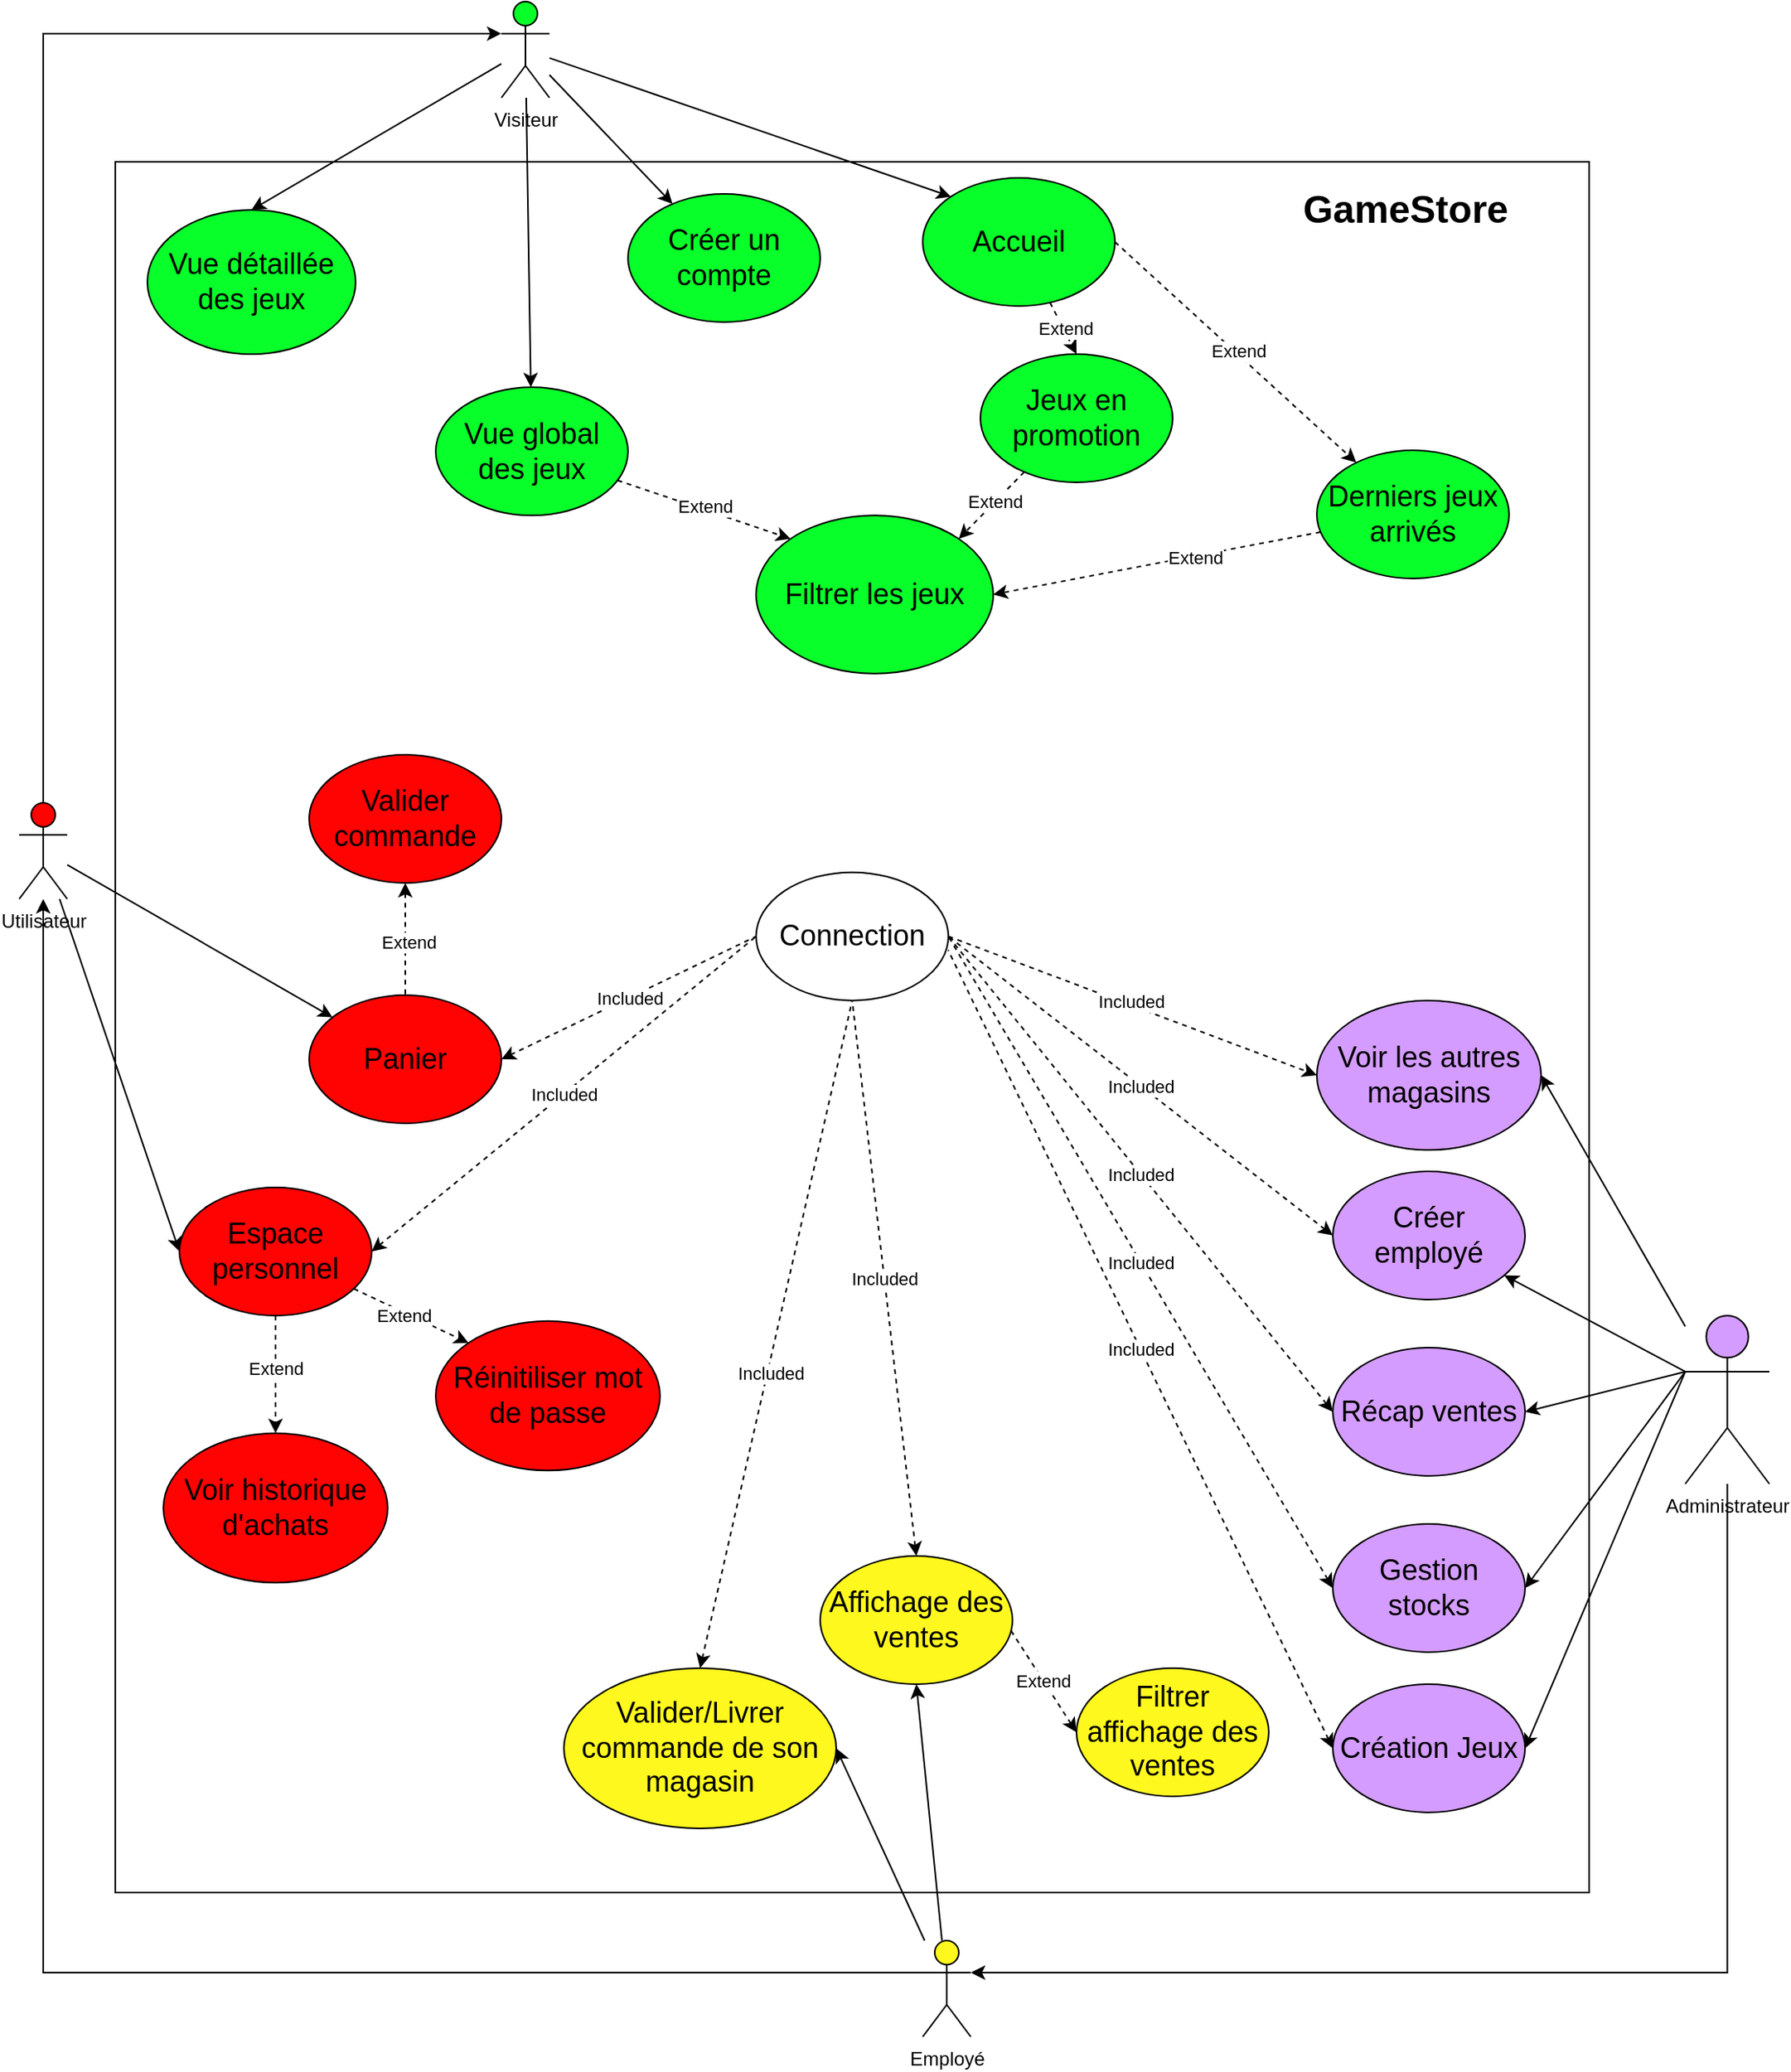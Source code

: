 <mxfile version="24.7.6">
  <diagram name="Page-1" id="7V88Ae-5QzzQyA0Sw2lg">
    <mxGraphModel dx="1780" dy="1404" grid="1" gridSize="10" guides="1" tooltips="1" connect="1" arrows="1" fold="1" page="1" pageScale="1" pageWidth="827" pageHeight="1169" math="0" shadow="0">
      <root>
        <mxCell id="0" />
        <mxCell id="1" parent="0" />
        <mxCell id="YSwagOfg2J_Akl-VQgVr-1" value=" " style="rounded=0;whiteSpace=wrap;html=1;fillColor=#FFFFFF;" parent="1" vertex="1">
          <mxGeometry x="1120" y="150" width="920" height="1080" as="geometry" />
        </mxCell>
        <mxCell id="YSwagOfg2J_Akl-VQgVr-2" style="rounded=0;orthogonalLoop=1;jettySize=auto;html=1;entryX=0.5;entryY=0;entryDx=0;entryDy=0;" parent="1" source="YSwagOfg2J_Akl-VQgVr-6" target="YSwagOfg2J_Akl-VQgVr-45" edge="1">
          <mxGeometry relative="1" as="geometry" />
        </mxCell>
        <mxCell id="YSwagOfg2J_Akl-VQgVr-3" style="rounded=0;orthogonalLoop=1;jettySize=auto;html=1;" parent="1" source="YSwagOfg2J_Akl-VQgVr-6" target="YSwagOfg2J_Akl-VQgVr-46" edge="1">
          <mxGeometry relative="1" as="geometry" />
        </mxCell>
        <mxCell id="YSwagOfg2J_Akl-VQgVr-4" style="rounded=0;orthogonalLoop=1;jettySize=auto;html=1;" parent="1" source="YSwagOfg2J_Akl-VQgVr-6" target="YSwagOfg2J_Akl-VQgVr-48" edge="1">
          <mxGeometry relative="1" as="geometry" />
        </mxCell>
        <mxCell id="YSwagOfg2J_Akl-VQgVr-5" style="rounded=0;orthogonalLoop=1;jettySize=auto;html=1;entryX=0;entryY=0;entryDx=0;entryDy=0;" parent="1" source="YSwagOfg2J_Akl-VQgVr-6" target="YSwagOfg2J_Akl-VQgVr-47" edge="1">
          <mxGeometry relative="1" as="geometry" />
        </mxCell>
        <mxCell id="YSwagOfg2J_Akl-VQgVr-6" value="Visiteur" style="shape=umlActor;verticalLabelPosition=bottom;verticalAlign=top;html=1;outlineConnect=0;fillColor=#08FF29;" parent="1" vertex="1">
          <mxGeometry x="1361" y="50" width="30" height="60" as="geometry" />
        </mxCell>
        <mxCell id="YSwagOfg2J_Akl-VQgVr-8" style="rounded=0;orthogonalLoop=1;jettySize=auto;html=1;entryX=0;entryY=0.5;entryDx=0;entryDy=0;" parent="1" source="YSwagOfg2J_Akl-VQgVr-10" target="YSwagOfg2J_Akl-VQgVr-38" edge="1">
          <mxGeometry relative="1" as="geometry" />
        </mxCell>
        <mxCell id="YSwagOfg2J_Akl-VQgVr-9" style="rounded=0;orthogonalLoop=1;jettySize=auto;html=1;" parent="1" source="YSwagOfg2J_Akl-VQgVr-10" target="YSwagOfg2J_Akl-VQgVr-40" edge="1">
          <mxGeometry relative="1" as="geometry" />
        </mxCell>
        <mxCell id="YSwagOfg2J_Akl-VQgVr-10" value="Utilisateur" style="shape=umlActor;verticalLabelPosition=bottom;verticalAlign=top;html=1;outlineConnect=0;fillColor=#FF0303;" parent="1" vertex="1">
          <mxGeometry x="1060" y="550" width="30" height="60" as="geometry" />
        </mxCell>
        <mxCell id="YSwagOfg2J_Akl-VQgVr-12" style="rounded=0;orthogonalLoop=1;jettySize=auto;html=1;exitX=0;exitY=0.333;exitDx=0;exitDy=0;exitPerimeter=0;" parent="1" source="YSwagOfg2J_Akl-VQgVr-16" target="YSwagOfg2J_Akl-VQgVr-25" edge="1">
          <mxGeometry relative="1" as="geometry" />
        </mxCell>
        <mxCell id="YSwagOfg2J_Akl-VQgVr-13" style="rounded=0;orthogonalLoop=1;jettySize=auto;html=1;entryX=1;entryY=0.5;entryDx=0;entryDy=0;exitX=0;exitY=0.333;exitDx=0;exitDy=0;exitPerimeter=0;" parent="1" source="YSwagOfg2J_Akl-VQgVr-16" target="YSwagOfg2J_Akl-VQgVr-24" edge="1">
          <mxGeometry relative="1" as="geometry" />
        </mxCell>
        <mxCell id="YSwagOfg2J_Akl-VQgVr-14" style="rounded=0;orthogonalLoop=1;jettySize=auto;html=1;entryX=1;entryY=0.5;entryDx=0;entryDy=0;exitX=0;exitY=0.333;exitDx=0;exitDy=0;exitPerimeter=0;" parent="1" source="YSwagOfg2J_Akl-VQgVr-16" target="YSwagOfg2J_Akl-VQgVr-23" edge="1">
          <mxGeometry relative="1" as="geometry">
            <mxPoint x="1900" y="580" as="sourcePoint" />
          </mxGeometry>
        </mxCell>
        <mxCell id="YSwagOfg2J_Akl-VQgVr-15" style="rounded=0;orthogonalLoop=1;jettySize=auto;html=1;entryX=1;entryY=0.5;entryDx=0;entryDy=0;exitX=0;exitY=0.333;exitDx=0;exitDy=0;exitPerimeter=0;" parent="1" source="YSwagOfg2J_Akl-VQgVr-16" target="YSwagOfg2J_Akl-VQgVr-22" edge="1">
          <mxGeometry relative="1" as="geometry">
            <mxPoint x="1940" y="670" as="sourcePoint" />
          </mxGeometry>
        </mxCell>
        <mxCell id="k9i2mhjnvbRGgx2S68wg-8" style="rounded=0;orthogonalLoop=1;jettySize=auto;html=1;entryX=1;entryY=0.5;entryDx=0;entryDy=0;" parent="1" source="YSwagOfg2J_Akl-VQgVr-16" target="k9i2mhjnvbRGgx2S68wg-7" edge="1">
          <mxGeometry relative="1" as="geometry" />
        </mxCell>
        <mxCell id="YSwagOfg2J_Akl-VQgVr-16" value="Administrateur" style="shape=umlActor;verticalLabelPosition=bottom;verticalAlign=top;html=1;outlineConnect=0;fillColor=#D49CFF;" parent="1" vertex="1">
          <mxGeometry x="2100" y="870" width="52.5" height="105" as="geometry" />
        </mxCell>
        <mxCell id="YSwagOfg2J_Akl-VQgVr-18" style="rounded=0;orthogonalLoop=1;jettySize=auto;html=1;entryX=1;entryY=0.5;entryDx=0;entryDy=0;" parent="1" source="YSwagOfg2J_Akl-VQgVr-20" target="YSwagOfg2J_Akl-VQgVr-31" edge="1">
          <mxGeometry relative="1" as="geometry" />
        </mxCell>
        <mxCell id="YSwagOfg2J_Akl-VQgVr-19" style="rounded=0;orthogonalLoop=1;jettySize=auto;html=1;entryX=0.5;entryY=1;entryDx=0;entryDy=0;" parent="1" source="YSwagOfg2J_Akl-VQgVr-20" target="YSwagOfg2J_Akl-VQgVr-30" edge="1">
          <mxGeometry relative="1" as="geometry" />
        </mxCell>
        <mxCell id="k9i2mhjnvbRGgx2S68wg-18" style="edgeStyle=orthogonalEdgeStyle;rounded=0;orthogonalLoop=1;jettySize=auto;html=1;" parent="1" source="YSwagOfg2J_Akl-VQgVr-20" target="YSwagOfg2J_Akl-VQgVr-10" edge="1">
          <mxGeometry relative="1" as="geometry">
            <Array as="points">
              <mxPoint x="1075" y="1280" />
            </Array>
          </mxGeometry>
        </mxCell>
        <mxCell id="YSwagOfg2J_Akl-VQgVr-20" value="Employé" style="shape=umlActor;verticalLabelPosition=bottom;verticalAlign=top;html=1;outlineConnect=0;fillColor=#FFF81F;" parent="1" vertex="1">
          <mxGeometry x="1624" y="1260" width="30" height="60" as="geometry" />
        </mxCell>
        <mxCell id="k9i2mhjnvbRGgx2S68wg-20" style="rounded=0;orthogonalLoop=1;jettySize=auto;html=1;exitX=1;exitY=0.5;exitDx=0;exitDy=0;entryX=0;entryY=0.5;entryDx=0;entryDy=0;dashed=1;" parent="1" source="YSwagOfg2J_Akl-VQgVr-21" target="k9i2mhjnvbRGgx2S68wg-7" edge="1">
          <mxGeometry relative="1" as="geometry" />
        </mxCell>
        <mxCell id="k9i2mhjnvbRGgx2S68wg-21" value="Included" style="edgeLabel;html=1;align=center;verticalAlign=middle;resizable=0;points=[];" parent="k9i2mhjnvbRGgx2S68wg-20" vertex="1" connectable="0">
          <mxGeometry x="-0.015" y="2" relative="1" as="geometry">
            <mxPoint as="offset" />
          </mxGeometry>
        </mxCell>
        <mxCell id="YSwagOfg2J_Akl-VQgVr-21" value="&lt;font style=&quot;font-size: 18px;&quot;&gt;Connection&lt;/font&gt;" style="ellipse;whiteSpace=wrap;html=1;fillColor=#FFFFFF;" parent="1" vertex="1">
          <mxGeometry x="1520" y="593.33" width="120" height="80" as="geometry" />
        </mxCell>
        <mxCell id="YSwagOfg2J_Akl-VQgVr-22" value="&lt;font style=&quot;font-size: 18px;&quot;&gt;Création Jeux&lt;/font&gt;" style="ellipse;whiteSpace=wrap;html=1;fillColor=#D49CFF;" parent="1" vertex="1">
          <mxGeometry x="1880" y="1100" width="120" height="80" as="geometry" />
        </mxCell>
        <mxCell id="YSwagOfg2J_Akl-VQgVr-23" value="&lt;font style=&quot;font-size: 18px;&quot;&gt;Gestion stocks&lt;/font&gt;" style="ellipse;whiteSpace=wrap;html=1;fillColor=#D49CFF;" parent="1" vertex="1">
          <mxGeometry x="1880" y="1000" width="120" height="80" as="geometry" />
        </mxCell>
        <mxCell id="YSwagOfg2J_Akl-VQgVr-24" value="&lt;font style=&quot;font-size: 18px;&quot;&gt;Récap ventes&lt;/font&gt;" style="ellipse;whiteSpace=wrap;html=1;fillColor=#D49CFF;" parent="1" vertex="1">
          <mxGeometry x="1880" y="890" width="120" height="80" as="geometry" />
        </mxCell>
        <mxCell id="YSwagOfg2J_Akl-VQgVr-25" value="&lt;font style=&quot;font-size: 18px;&quot;&gt;Créer employé&lt;/font&gt;" style="ellipse;whiteSpace=wrap;html=1;fillColor=#D49CFF;" parent="1" vertex="1">
          <mxGeometry x="1880" y="780" width="120" height="80" as="geometry" />
        </mxCell>
        <mxCell id="YSwagOfg2J_Akl-VQgVr-26" value="Included" style="endArrow=none;dashed=1;html=1;rounded=0;entryX=1;entryY=0.5;entryDx=0;entryDy=0;exitX=0;exitY=0.5;exitDx=0;exitDy=0;startArrow=classic;startFill=1;" parent="1" source="YSwagOfg2J_Akl-VQgVr-25" target="YSwagOfg2J_Akl-VQgVr-21" edge="1">
          <mxGeometry width="50" height="50" relative="1" as="geometry">
            <mxPoint x="1150" y="640" as="sourcePoint" />
            <mxPoint x="1100" y="690" as="targetPoint" />
          </mxGeometry>
        </mxCell>
        <mxCell id="YSwagOfg2J_Akl-VQgVr-27" value="Included" style="endArrow=none;dashed=1;html=1;rounded=0;entryX=1;entryY=0.5;entryDx=0;entryDy=0;exitX=0;exitY=0.5;exitDx=0;exitDy=0;startArrow=classic;startFill=1;" parent="1" source="YSwagOfg2J_Akl-VQgVr-24" target="YSwagOfg2J_Akl-VQgVr-21" edge="1">
          <mxGeometry width="50" height="50" relative="1" as="geometry">
            <mxPoint x="1670" y="705" as="sourcePoint" />
            <mxPoint x="1550" y="660" as="targetPoint" />
          </mxGeometry>
        </mxCell>
        <mxCell id="YSwagOfg2J_Akl-VQgVr-28" value="&lt;span style=&quot;color: rgb(0, 0, 0); font-family: Helvetica; font-size: 11px; font-style: normal; font-variant-ligatures: normal; font-variant-caps: normal; font-weight: 400; letter-spacing: normal; orphans: 2; text-align: center; text-indent: 0px; text-transform: none; widows: 2; word-spacing: 0px; -webkit-text-stroke-width: 0px; white-space: nowrap; background-color: rgb(255, 255, 255); text-decoration-thickness: initial; text-decoration-style: initial; text-decoration-color: initial; display: inline !important; float: none;&quot;&gt;Included&lt;/span&gt;" style="endArrow=none;dashed=1;html=1;rounded=0;entryX=1;entryY=0.5;entryDx=0;entryDy=0;exitX=0;exitY=0.5;exitDx=0;exitDy=0;startArrow=classic;startFill=1;" parent="1" source="YSwagOfg2J_Akl-VQgVr-23" target="YSwagOfg2J_Akl-VQgVr-21" edge="1">
          <mxGeometry width="50" height="50" relative="1" as="geometry">
            <mxPoint x="1700" y="815" as="sourcePoint" />
            <mxPoint x="1590" y="580" as="targetPoint" />
          </mxGeometry>
        </mxCell>
        <mxCell id="YSwagOfg2J_Akl-VQgVr-29" value="&lt;span style=&quot;color: rgb(0, 0, 0); font-family: Helvetica; font-size: 11px; font-style: normal; font-variant-ligatures: normal; font-variant-caps: normal; font-weight: 400; letter-spacing: normal; orphans: 2; text-align: center; text-indent: 0px; text-transform: none; widows: 2; word-spacing: 0px; -webkit-text-stroke-width: 0px; white-space: nowrap; background-color: rgb(255, 255, 255); text-decoration-thickness: initial; text-decoration-style: initial; text-decoration-color: initial; display: inline !important; float: none;&quot;&gt;Included&lt;/span&gt;" style="endArrow=none;dashed=1;html=1;rounded=0;entryX=0.999;entryY=0.607;entryDx=0;entryDy=0;exitX=0;exitY=0.5;exitDx=0;exitDy=0;startArrow=classic;startFill=1;entryPerimeter=0;" parent="1" source="YSwagOfg2J_Akl-VQgVr-22" target="YSwagOfg2J_Akl-VQgVr-21" edge="1">
          <mxGeometry width="50" height="50" relative="1" as="geometry">
            <mxPoint x="1680" y="910" as="sourcePoint" />
            <mxPoint x="1560" y="670" as="targetPoint" />
          </mxGeometry>
        </mxCell>
        <mxCell id="YSwagOfg2J_Akl-VQgVr-30" value="&lt;font style=&quot;font-size: 18px;&quot;&gt;Affichage des ventes&lt;/font&gt;" style="ellipse;whiteSpace=wrap;html=1;fillColor=#FFF81F;" parent="1" vertex="1">
          <mxGeometry x="1560" y="1020" width="120" height="80" as="geometry" />
        </mxCell>
        <mxCell id="YSwagOfg2J_Akl-VQgVr-31" value="&lt;span style=&quot;font-size: 18px;&quot;&gt;Valider/Livrer commande de son magasin&lt;/span&gt;" style="ellipse;whiteSpace=wrap;html=1;fillColor=#FFF81F;" parent="1" vertex="1">
          <mxGeometry x="1400" y="1090" width="170" height="100" as="geometry" />
        </mxCell>
        <mxCell id="YSwagOfg2J_Akl-VQgVr-32" value="&lt;span style=&quot;color: rgb(0, 0, 0); font-family: Helvetica; font-size: 11px; font-style: normal; font-variant-ligatures: normal; font-variant-caps: normal; font-weight: 400; letter-spacing: normal; orphans: 2; text-align: center; text-indent: 0px; text-transform: none; widows: 2; word-spacing: 0px; -webkit-text-stroke-width: 0px; white-space: nowrap; background-color: rgb(255, 255, 255); text-decoration-thickness: initial; text-decoration-style: initial; text-decoration-color: initial; display: inline !important; float: none;&quot;&gt;Included&lt;/span&gt;" style="endArrow=none;dashed=1;html=1;rounded=0;entryX=0.5;entryY=1;entryDx=0;entryDy=0;exitX=0.5;exitY=0;exitDx=0;exitDy=0;startArrow=classic;startFill=1;" parent="1" source="YSwagOfg2J_Akl-VQgVr-30" target="YSwagOfg2J_Akl-VQgVr-21" edge="1">
          <mxGeometry width="50" height="50" relative="1" as="geometry">
            <mxPoint x="1560.12" y="936.44" as="sourcePoint" />
            <mxPoint x="1440.12" y="600.44" as="targetPoint" />
          </mxGeometry>
        </mxCell>
        <mxCell id="YSwagOfg2J_Akl-VQgVr-33" value="" style="endArrow=none;html=1;rounded=0;entryX=0.5;entryY=1;entryDx=0;entryDy=0;exitX=0.5;exitY=0;exitDx=0;exitDy=0;dashed=1;startArrow=classic;startFill=1;" parent="1" source="YSwagOfg2J_Akl-VQgVr-31" target="YSwagOfg2J_Akl-VQgVr-21" edge="1">
          <mxGeometry width="50" height="50" relative="1" as="geometry">
            <mxPoint x="1440" y="855" as="sourcePoint" />
            <mxPoint x="1470" y="590" as="targetPoint" />
          </mxGeometry>
        </mxCell>
        <mxCell id="YSwagOfg2J_Akl-VQgVr-34" value="Included" style="edgeLabel;html=1;align=center;verticalAlign=middle;resizable=0;points=[];" parent="YSwagOfg2J_Akl-VQgVr-33" vertex="1" connectable="0">
          <mxGeometry x="-0.114" y="-2" relative="1" as="geometry">
            <mxPoint as="offset" />
          </mxGeometry>
        </mxCell>
        <mxCell id="YSwagOfg2J_Akl-VQgVr-35" value="&lt;font style=&quot;font-size: 18px;&quot;&gt;Filtrer affichage des ventes&lt;/font&gt;" style="ellipse;whiteSpace=wrap;html=1;fillColor=#FFF81F;" parent="1" vertex="1">
          <mxGeometry x="1720" y="1090" width="120" height="80" as="geometry" />
        </mxCell>
        <mxCell id="YSwagOfg2J_Akl-VQgVr-36" value="" style="endArrow=none;dashed=1;html=1;rounded=0;entryX=0.984;entryY=0.563;entryDx=0;entryDy=0;exitX=0;exitY=0.5;exitDx=0;exitDy=0;startArrow=classic;startFill=1;entryPerimeter=0;" parent="1" source="YSwagOfg2J_Akl-VQgVr-35" target="YSwagOfg2J_Akl-VQgVr-30" edge="1">
          <mxGeometry width="50" height="50" relative="1" as="geometry">
            <mxPoint x="1320" y="740" as="sourcePoint" />
            <mxPoint x="1270" y="790" as="targetPoint" />
          </mxGeometry>
        </mxCell>
        <mxCell id="YSwagOfg2J_Akl-VQgVr-37" value="Extend" style="edgeLabel;html=1;align=center;verticalAlign=middle;resizable=0;points=[];" parent="YSwagOfg2J_Akl-VQgVr-36" vertex="1" connectable="0">
          <mxGeometry x="-0.004" relative="1" as="geometry">
            <mxPoint as="offset" />
          </mxGeometry>
        </mxCell>
        <mxCell id="k9i2mhjnvbRGgx2S68wg-11" style="rounded=0;orthogonalLoop=1;jettySize=auto;html=1;entryX=0;entryY=0;entryDx=0;entryDy=0;dashed=1;" parent="1" source="YSwagOfg2J_Akl-VQgVr-38" target="k9i2mhjnvbRGgx2S68wg-10" edge="1">
          <mxGeometry relative="1" as="geometry" />
        </mxCell>
        <mxCell id="k9i2mhjnvbRGgx2S68wg-12" value="Extend" style="edgeLabel;html=1;align=center;verticalAlign=middle;resizable=0;points=[];" parent="k9i2mhjnvbRGgx2S68wg-11" vertex="1" connectable="0">
          <mxGeometry x="-0.11" y="-2" relative="1" as="geometry">
            <mxPoint as="offset" />
          </mxGeometry>
        </mxCell>
        <mxCell id="k9i2mhjnvbRGgx2S68wg-13" style="edgeStyle=orthogonalEdgeStyle;rounded=0;orthogonalLoop=1;jettySize=auto;html=1;entryX=0.5;entryY=0;entryDx=0;entryDy=0;dashed=1;" parent="1" source="YSwagOfg2J_Akl-VQgVr-38" target="k9i2mhjnvbRGgx2S68wg-9" edge="1">
          <mxGeometry relative="1" as="geometry" />
        </mxCell>
        <mxCell id="k9i2mhjnvbRGgx2S68wg-14" value="Extend" style="edgeLabel;html=1;align=center;verticalAlign=middle;resizable=0;points=[];" parent="k9i2mhjnvbRGgx2S68wg-13" vertex="1" connectable="0">
          <mxGeometry x="-0.1" relative="1" as="geometry">
            <mxPoint as="offset" />
          </mxGeometry>
        </mxCell>
        <mxCell id="YSwagOfg2J_Akl-VQgVr-38" value="&lt;font style=&quot;font-size: 18px;&quot;&gt;Espace personnel&lt;/font&gt;" style="ellipse;whiteSpace=wrap;html=1;fillColor=#FF0303;" parent="1" vertex="1">
          <mxGeometry x="1160" y="790" width="120" height="80" as="geometry" />
        </mxCell>
        <mxCell id="YSwagOfg2J_Akl-VQgVr-39" value="&lt;span style=&quot;color: rgb(0, 0, 0); font-family: Helvetica; font-size: 11px; font-style: normal; font-variant-ligatures: normal; font-variant-caps: normal; font-weight: 400; letter-spacing: normal; orphans: 2; text-align: center; text-indent: 0px; text-transform: none; widows: 2; word-spacing: 0px; -webkit-text-stroke-width: 0px; white-space: nowrap; background-color: rgb(255, 255, 255); text-decoration-thickness: initial; text-decoration-style: initial; text-decoration-color: initial; display: inline !important; float: none;&quot;&gt;Included&lt;/span&gt;" style="endArrow=none;dashed=1;html=1;rounded=0;entryX=0;entryY=0.5;entryDx=0;entryDy=0;exitX=1;exitY=0.5;exitDx=0;exitDy=0;startArrow=classic;startFill=1;" parent="1" source="YSwagOfg2J_Akl-VQgVr-38" target="YSwagOfg2J_Akl-VQgVr-21" edge="1">
          <mxGeometry width="50" height="50" relative="1" as="geometry">
            <mxPoint x="1390" y="590" as="sourcePoint" />
            <mxPoint x="1490" y="335" as="targetPoint" />
          </mxGeometry>
        </mxCell>
        <mxCell id="YSwagOfg2J_Akl-VQgVr-40" value="&lt;font style=&quot;font-size: 18px;&quot;&gt;Panier&lt;/font&gt;" style="ellipse;whiteSpace=wrap;html=1;fillColor=#FF0303;" parent="1" vertex="1">
          <mxGeometry x="1241" y="670" width="120" height="80" as="geometry" />
        </mxCell>
        <mxCell id="YSwagOfg2J_Akl-VQgVr-41" value="&lt;span style=&quot;color: rgb(0, 0, 0); font-family: Helvetica; font-size: 11px; font-style: normal; font-variant-ligatures: normal; font-variant-caps: normal; font-weight: 400; letter-spacing: normal; orphans: 2; text-align: center; text-indent: 0px; text-transform: none; widows: 2; word-spacing: 0px; -webkit-text-stroke-width: 0px; white-space: nowrap; background-color: rgb(255, 255, 255); text-decoration-thickness: initial; text-decoration-style: initial; text-decoration-color: initial; display: inline !important; float: none;&quot;&gt;Included&lt;/span&gt;" style="endArrow=none;dashed=1;html=1;rounded=0;entryX=0;entryY=0.5;entryDx=0;entryDy=0;exitX=1;exitY=0.5;exitDx=0;exitDy=0;startArrow=classic;startFill=1;" parent="1" source="YSwagOfg2J_Akl-VQgVr-40" target="YSwagOfg2J_Akl-VQgVr-21" edge="1">
          <mxGeometry width="50" height="50" relative="1" as="geometry">
            <mxPoint x="1390" y="475" as="sourcePoint" />
            <mxPoint x="1490" y="470" as="targetPoint" />
          </mxGeometry>
        </mxCell>
        <mxCell id="YSwagOfg2J_Akl-VQgVr-42" value="&lt;span style=&quot;font-size: 18px;&quot;&gt;Valider commande&lt;/span&gt;" style="ellipse;whiteSpace=wrap;html=1;fillColor=#FF0303;" parent="1" vertex="1">
          <mxGeometry x="1241" y="520" width="120" height="80" as="geometry" />
        </mxCell>
        <mxCell id="YSwagOfg2J_Akl-VQgVr-43" style="rounded=0;orthogonalLoop=1;jettySize=auto;html=1;startArrow=classic;startFill=1;exitX=0.5;exitY=1;exitDx=0;exitDy=0;dashed=1;endArrow=none;endFill=0;" parent="1" source="YSwagOfg2J_Akl-VQgVr-42" target="YSwagOfg2J_Akl-VQgVr-40" edge="1">
          <mxGeometry relative="1" as="geometry" />
        </mxCell>
        <mxCell id="YSwagOfg2J_Akl-VQgVr-44" value="Extend" style="edgeLabel;html=1;align=center;verticalAlign=middle;resizable=0;points=[];" parent="YSwagOfg2J_Akl-VQgVr-43" vertex="1" connectable="0">
          <mxGeometry x="0.051" y="2" relative="1" as="geometry">
            <mxPoint as="offset" />
          </mxGeometry>
        </mxCell>
        <mxCell id="YSwagOfg2J_Akl-VQgVr-45" value="&lt;font style=&quot;font-size: 18px;&quot;&gt;Vue détaillée des jeux&lt;/font&gt;" style="ellipse;whiteSpace=wrap;html=1;fillColor=#08FF29;" parent="1" vertex="1">
          <mxGeometry x="1140" y="180" width="130" height="90" as="geometry" />
        </mxCell>
        <mxCell id="lTZd8a4oboJ739eP-BJT-6" style="rounded=0;orthogonalLoop=1;jettySize=auto;html=1;entryX=0;entryY=0;entryDx=0;entryDy=0;dashed=1;" edge="1" parent="1" source="YSwagOfg2J_Akl-VQgVr-46" target="lTZd8a4oboJ739eP-BJT-1">
          <mxGeometry relative="1" as="geometry" />
        </mxCell>
        <mxCell id="lTZd8a4oboJ739eP-BJT-7" value="Extend" style="edgeLabel;html=1;align=center;verticalAlign=middle;resizable=0;points=[];" vertex="1" connectable="0" parent="lTZd8a4oboJ739eP-BJT-6">
          <mxGeometry x="-0.006" y="2" relative="1" as="geometry">
            <mxPoint as="offset" />
          </mxGeometry>
        </mxCell>
        <mxCell id="YSwagOfg2J_Akl-VQgVr-46" value="&lt;font style=&quot;font-size: 18px;&quot;&gt;Vue global des jeux&lt;/font&gt;" style="ellipse;whiteSpace=wrap;html=1;fillColor=#08FF29;" parent="1" vertex="1">
          <mxGeometry x="1320" y="290.67" width="120" height="80" as="geometry" />
        </mxCell>
        <mxCell id="k9i2mhjnvbRGgx2S68wg-3" style="rounded=0;orthogonalLoop=1;jettySize=auto;html=1;dashed=1;exitX=1;exitY=0.5;exitDx=0;exitDy=0;" parent="1" source="YSwagOfg2J_Akl-VQgVr-47" target="YSwagOfg2J_Akl-VQgVr-51" edge="1">
          <mxGeometry relative="1" as="geometry" />
        </mxCell>
        <mxCell id="k9i2mhjnvbRGgx2S68wg-4" value="Extend" style="edgeLabel;html=1;align=center;verticalAlign=middle;resizable=0;points=[];" parent="k9i2mhjnvbRGgx2S68wg-3" vertex="1" connectable="0">
          <mxGeometry x="-0.0" y="2" relative="1" as="geometry">
            <mxPoint as="offset" />
          </mxGeometry>
        </mxCell>
        <mxCell id="k9i2mhjnvbRGgx2S68wg-5" style="rounded=0;orthogonalLoop=1;jettySize=auto;html=1;entryX=0.5;entryY=0;entryDx=0;entryDy=0;dashed=1;" parent="1" source="YSwagOfg2J_Akl-VQgVr-47" target="YSwagOfg2J_Akl-VQgVr-50" edge="1">
          <mxGeometry relative="1" as="geometry" />
        </mxCell>
        <mxCell id="k9i2mhjnvbRGgx2S68wg-6" value="Extend" style="edgeLabel;html=1;align=center;verticalAlign=middle;resizable=0;points=[];" parent="k9i2mhjnvbRGgx2S68wg-5" vertex="1" connectable="0">
          <mxGeometry x="-0.006" y="1" relative="1" as="geometry">
            <mxPoint as="offset" />
          </mxGeometry>
        </mxCell>
        <mxCell id="YSwagOfg2J_Akl-VQgVr-47" value="&lt;font style=&quot;font-size: 18px;&quot;&gt;Accueil&lt;/font&gt;" style="ellipse;whiteSpace=wrap;html=1;fillColor=#08FF29;" parent="1" vertex="1">
          <mxGeometry x="1624" y="160" width="120" height="80" as="geometry" />
        </mxCell>
        <mxCell id="YSwagOfg2J_Akl-VQgVr-48" value="&lt;font style=&quot;font-size: 18px;&quot;&gt;Créer un compte&lt;/font&gt;" style="ellipse;whiteSpace=wrap;html=1;fillColor=#08FF29;" parent="1" vertex="1">
          <mxGeometry x="1440" y="170" width="120" height="80" as="geometry" />
        </mxCell>
        <mxCell id="YSwagOfg2J_Akl-VQgVr-49" value="GameStore" style="text;strokeColor=none;fillColor=none;html=1;fontSize=24;fontStyle=1;verticalAlign=middle;align=center;" parent="1" vertex="1">
          <mxGeometry x="1840" y="160" width="170" height="40" as="geometry" />
        </mxCell>
        <mxCell id="lTZd8a4oboJ739eP-BJT-2" style="rounded=0;orthogonalLoop=1;jettySize=auto;html=1;entryX=1;entryY=0;entryDx=0;entryDy=0;dashed=1;" edge="1" parent="1" source="YSwagOfg2J_Akl-VQgVr-50" target="lTZd8a4oboJ739eP-BJT-1">
          <mxGeometry relative="1" as="geometry" />
        </mxCell>
        <mxCell id="lTZd8a4oboJ739eP-BJT-4" value="Extend" style="edgeLabel;html=1;align=center;verticalAlign=middle;resizable=0;points=[];" vertex="1" connectable="0" parent="lTZd8a4oboJ739eP-BJT-2">
          <mxGeometry x="-0.11" relative="1" as="geometry">
            <mxPoint as="offset" />
          </mxGeometry>
        </mxCell>
        <mxCell id="YSwagOfg2J_Akl-VQgVr-50" value="&lt;font style=&quot;font-size: 18px;&quot;&gt;Jeux en promotion&lt;/font&gt;" style="ellipse;whiteSpace=wrap;html=1;fillColor=#08FF29;" parent="1" vertex="1">
          <mxGeometry x="1660" y="270" width="120" height="80" as="geometry" />
        </mxCell>
        <mxCell id="lTZd8a4oboJ739eP-BJT-3" style="rounded=0;orthogonalLoop=1;jettySize=auto;html=1;entryX=1;entryY=0.5;entryDx=0;entryDy=0;dashed=1;" edge="1" parent="1" source="YSwagOfg2J_Akl-VQgVr-51" target="lTZd8a4oboJ739eP-BJT-1">
          <mxGeometry relative="1" as="geometry" />
        </mxCell>
        <mxCell id="lTZd8a4oboJ739eP-BJT-5" value="Extend" style="edgeLabel;html=1;align=center;verticalAlign=middle;resizable=0;points=[];" vertex="1" connectable="0" parent="lTZd8a4oboJ739eP-BJT-3">
          <mxGeometry x="-0.227" y="1" relative="1" as="geometry">
            <mxPoint as="offset" />
          </mxGeometry>
        </mxCell>
        <mxCell id="YSwagOfg2J_Akl-VQgVr-51" value="&lt;font style=&quot;font-size: 18px;&quot;&gt;Derniers jeux arrivés&lt;/font&gt;" style="ellipse;whiteSpace=wrap;html=1;fillColor=#08FF29;" parent="1" vertex="1">
          <mxGeometry x="1870" y="330" width="120" height="80" as="geometry" />
        </mxCell>
        <mxCell id="k9i2mhjnvbRGgx2S68wg-7" value="&lt;font style=&quot;font-size: 18px;&quot;&gt;Voir les autres magasins&lt;/font&gt;" style="ellipse;whiteSpace=wrap;html=1;fillColor=#D49CFF;" parent="1" vertex="1">
          <mxGeometry x="1870" y="673.33" width="140" height="93.33" as="geometry" />
        </mxCell>
        <mxCell id="k9i2mhjnvbRGgx2S68wg-9" value="&lt;font style=&quot;font-size: 18px;&quot;&gt;Voir historique d&#39;achats&lt;/font&gt;" style="ellipse;whiteSpace=wrap;html=1;fillColor=#FF0303;" parent="1" vertex="1">
          <mxGeometry x="1150" y="943.33" width="140" height="93.33" as="geometry" />
        </mxCell>
        <mxCell id="k9i2mhjnvbRGgx2S68wg-10" value="&lt;font style=&quot;font-size: 18px;&quot;&gt;Réinitiliser mot de passe&lt;/font&gt;" style="ellipse;whiteSpace=wrap;html=1;fillColor=#FF0303;" parent="1" vertex="1">
          <mxGeometry x="1320" y="873.33" width="140" height="93.33" as="geometry" />
        </mxCell>
        <mxCell id="k9i2mhjnvbRGgx2S68wg-16" style="edgeStyle=orthogonalEdgeStyle;rounded=0;orthogonalLoop=1;jettySize=auto;html=1;entryX=1;entryY=0.333;entryDx=0;entryDy=0;entryPerimeter=0;" parent="1" source="YSwagOfg2J_Akl-VQgVr-16" target="YSwagOfg2J_Akl-VQgVr-20" edge="1">
          <mxGeometry relative="1" as="geometry">
            <Array as="points">
              <mxPoint x="2126" y="1280" />
            </Array>
          </mxGeometry>
        </mxCell>
        <mxCell id="k9i2mhjnvbRGgx2S68wg-19" style="edgeStyle=orthogonalEdgeStyle;rounded=0;orthogonalLoop=1;jettySize=auto;html=1;entryX=0;entryY=0.333;entryDx=0;entryDy=0;entryPerimeter=0;" parent="1" source="YSwagOfg2J_Akl-VQgVr-10" target="YSwagOfg2J_Akl-VQgVr-6" edge="1">
          <mxGeometry relative="1" as="geometry">
            <Array as="points">
              <mxPoint x="1075" y="70" />
            </Array>
          </mxGeometry>
        </mxCell>
        <mxCell id="lTZd8a4oboJ739eP-BJT-1" value="&lt;span style=&quot;font-size: 18px;&quot;&gt;Filtrer les jeux&lt;/span&gt;" style="ellipse;whiteSpace=wrap;html=1;fillColor=#08FF29;" vertex="1" parent="1">
          <mxGeometry x="1520" y="370.67" width="148" height="98.67" as="geometry" />
        </mxCell>
      </root>
    </mxGraphModel>
  </diagram>
</mxfile>
